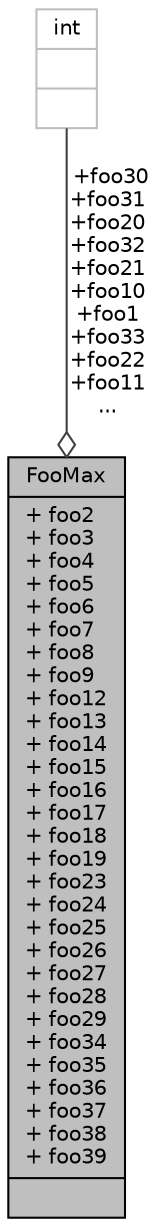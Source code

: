 digraph "FooMax"
{
 // INTERACTIVE_SVG=YES
  bgcolor="transparent";
  edge [fontname="Helvetica",fontsize="10",labelfontname="Helvetica",labelfontsize="10"];
  node [fontname="Helvetica",fontsize="10",shape=record];
  Node1 [label="{FooMax\n|+ foo2\l+ foo3\l+ foo4\l+ foo5\l+ foo6\l+ foo7\l+ foo8\l+ foo9\l+ foo12\l+ foo13\l+ foo14\l+ foo15\l+ foo16\l+ foo17\l+ foo18\l+ foo19\l+ foo23\l+ foo24\l+ foo25\l+ foo26\l+ foo27\l+ foo28\l+ foo29\l+ foo34\l+ foo35\l+ foo36\l+ foo37\l+ foo38\l+ foo39\l|}",height=0.2,width=0.4,color="black", fillcolor="grey75", style="filled", fontcolor="black"];
  Node2 -> Node1 [color="grey25",fontsize="10",style="solid",label=" +foo30\n+foo31\n+foo20\n+foo32\n+foo21\n+foo10\n+foo1\n+foo33\n+foo22\n+foo11\n..." ,arrowhead="odiamond",fontname="Helvetica"];
  Node2 [label="{int\n||}",height=0.2,width=0.4,color="grey75"];
}
